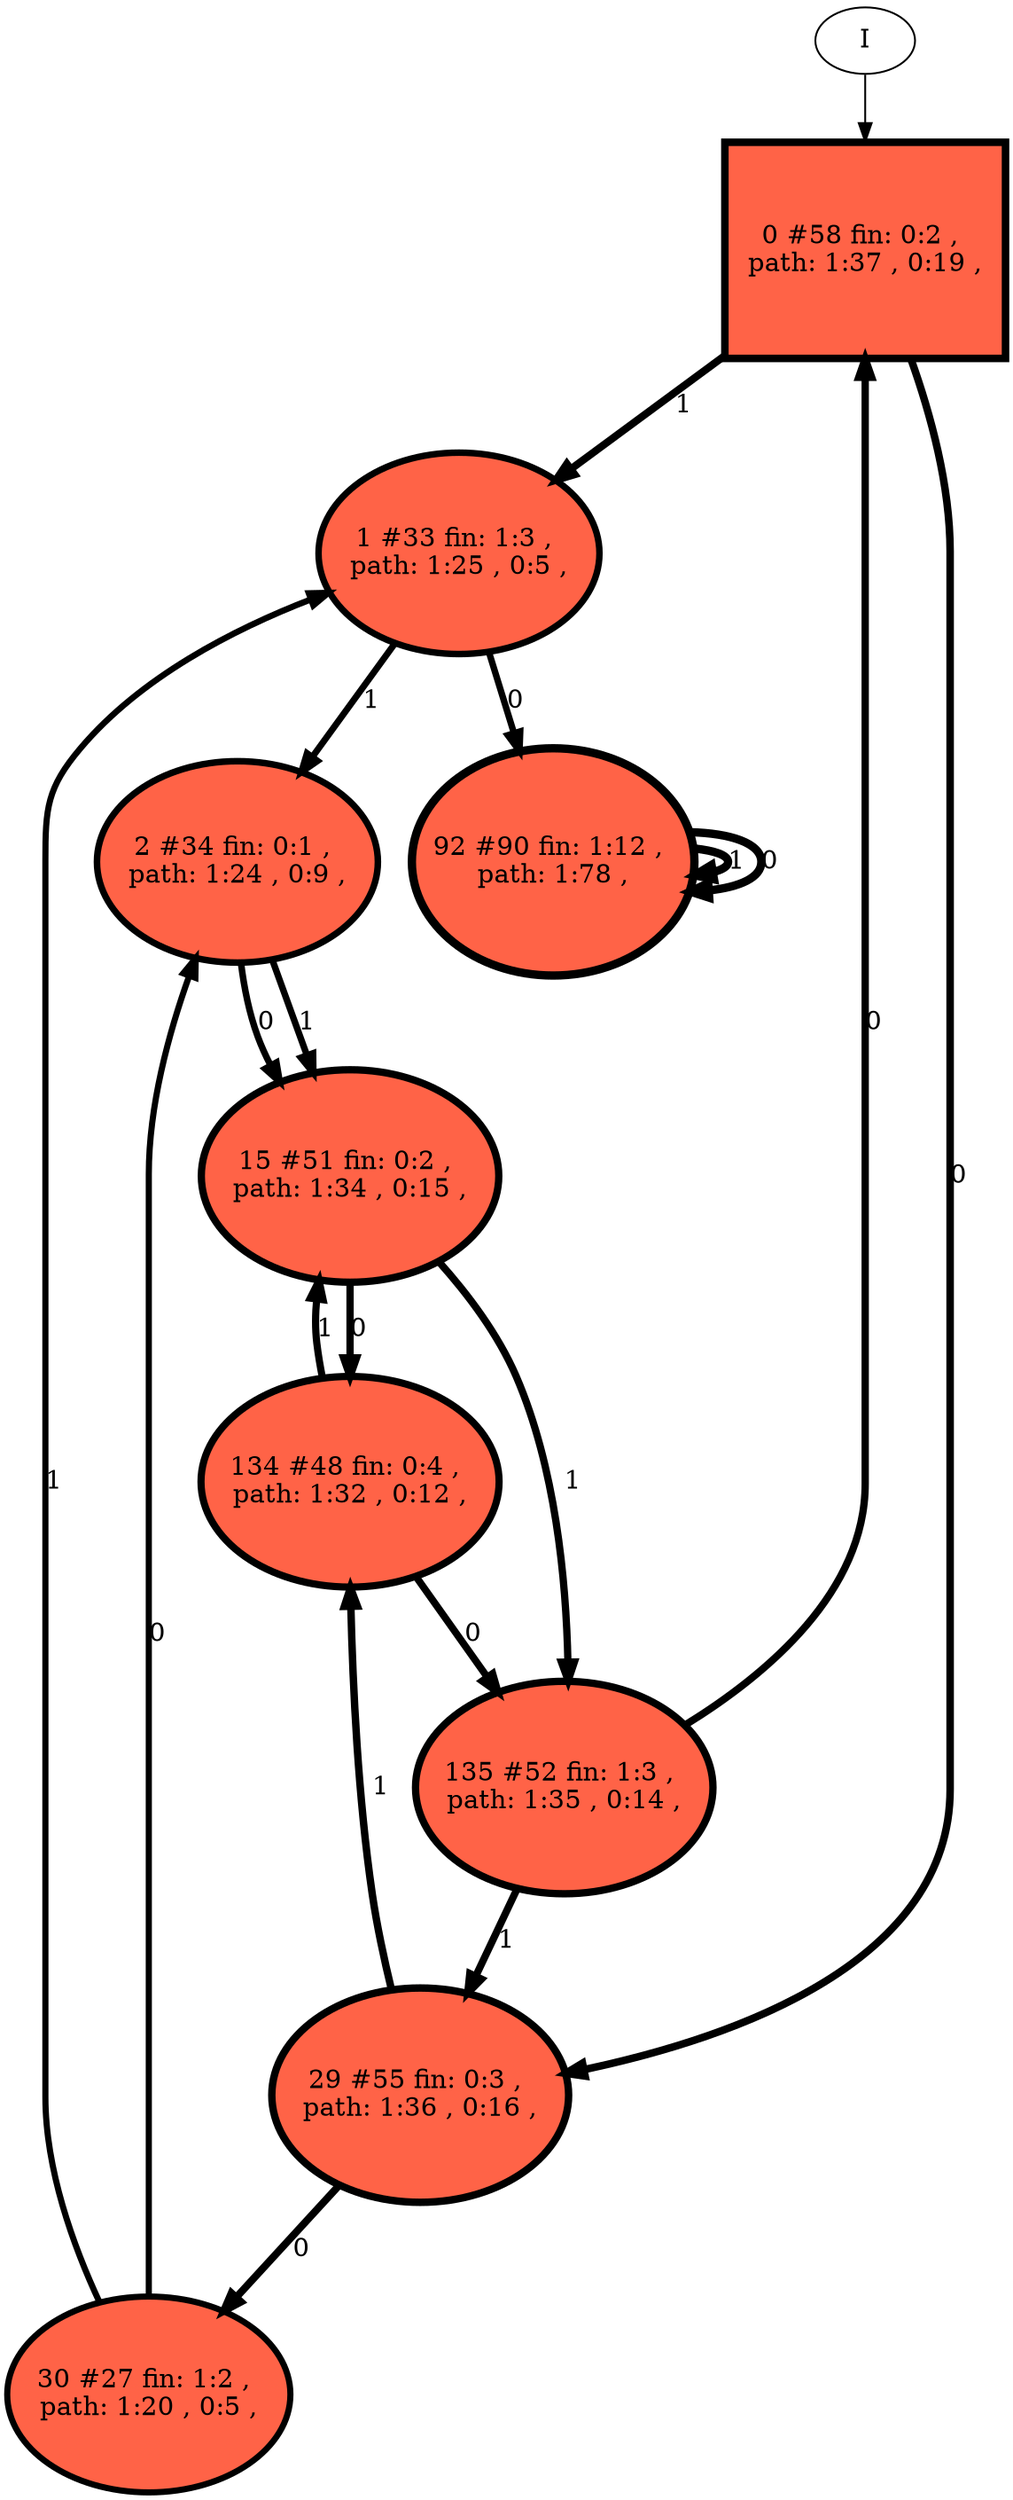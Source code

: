 // produced with flexfringe // 
digraph DFA {
	0 [label="root" shape=box];
		I -> 0;
	0 [ label="0 #58 fin: 0:2 , 
 path: 1:37 , 0:19 , " , style=filled, fillcolor="tomato", width=1.62483, height=1.62483, penwidth=4.07754];
		0 -> 1 [label="1 " , penwidth=4.07754 ];
		0 -> 29 [label="0 " , penwidth=4.07754 ];
	1 [ label="1 #33 fin: 1:3 , 
 path: 1:25 , 0:5 , " , style=filled, fillcolor="tomato", width=1.50992, height=1.50992, penwidth=3.52636];
		1 -> 2 [label="1 " , penwidth=3.52636 ];
		1 -> 92 [label="0 " , penwidth=3.52636 ];
	29 [ label="29 #55 fin: 0:3 , 
 path: 1:36 , 0:16 , " , style=filled, fillcolor="tomato", width=1.6145, height=1.6145, penwidth=4.02535];
		29 -> 134 [label="1 " , penwidth=4.02535 ];
		29 -> 30 [label="0 " , penwidth=4.02535 ];
	2 [ label="2 #34 fin: 0:1 , 
 path: 1:24 , 0:9 , " , style=filled, fillcolor="tomato", width=1.5163, height=1.5163, penwidth=3.55535];
		2 -> 15 [label="1 " , penwidth=3.55535 ];
		2 -> 15 [label="0 " , penwidth=3.55535 ];
	92 [ label="92 #90 fin: 1:12 , 
 path: 1:78 , " , style=filled, fillcolor="tomato", width=1.70672, height=1.70672, penwidth=4.51086];
		92 -> 92 [label="1 " , penwidth=4.51086 ];
		92 -> 92 [label="0 " , penwidth=4.51086 ];
	134 [ label="134 #48 fin: 0:4 , 
 path: 1:32 , 0:12 , " , style=filled, fillcolor="tomato", width=1.58756, height=1.58756, penwidth=3.89182];
		134 -> 15 [label="1 " , penwidth=3.89182 ];
		134 -> 135 [label="0 " , penwidth=3.89182 ];
	30 [ label="30 #27 fin: 1:2 , 
 path: 1:20 , 0:5 , " , style=filled, fillcolor="tomato", width=1.46608, height=1.46608, penwidth=3.3322];
		30 -> 1 [label="1 " , penwidth=3.3322 ];
		30 -> 2 [label="0 " , penwidth=3.3322 ];
	15 [ label="15 #51 fin: 0:2 , 
 path: 1:34 , 0:15 , " , style=filled, fillcolor="tomato", width=1.59964, height=1.59964, penwidth=3.95124];
		15 -> 135 [label="1 " , penwidth=3.95124 ];
		15 -> 134 [label="0 " , penwidth=3.95124 ];
	135 [ label="135 #52 fin: 1:3 , 
 path: 1:35 , 0:14 , " , style=filled, fillcolor="tomato", width=1.60348, height=1.60348, penwidth=3.97029];
		135 -> 29 [label="1 " , penwidth=3.97029 ];
		135 -> 0 [label="0 " , penwidth=3.97029 ];
}
